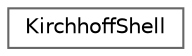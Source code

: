 digraph "Graphical Class Hierarchy"
{
 // LATEX_PDF_SIZE
  bgcolor="transparent";
  edge [fontname=Helvetica,fontsize=10,labelfontname=Helvetica,labelfontsize=10];
  node [fontname=Helvetica,fontsize=10,shape=box,height=0.2,width=0.4];
  rankdir="LR";
  Node0 [id="Node000000",label="KirchhoffShell",height=0.2,width=0.4,color="grey40", fillcolor="white", style="filled",URL="$classFoam_1_1regionFaModels_1_1KirchhoffShell.html",tooltip=" "];
}
